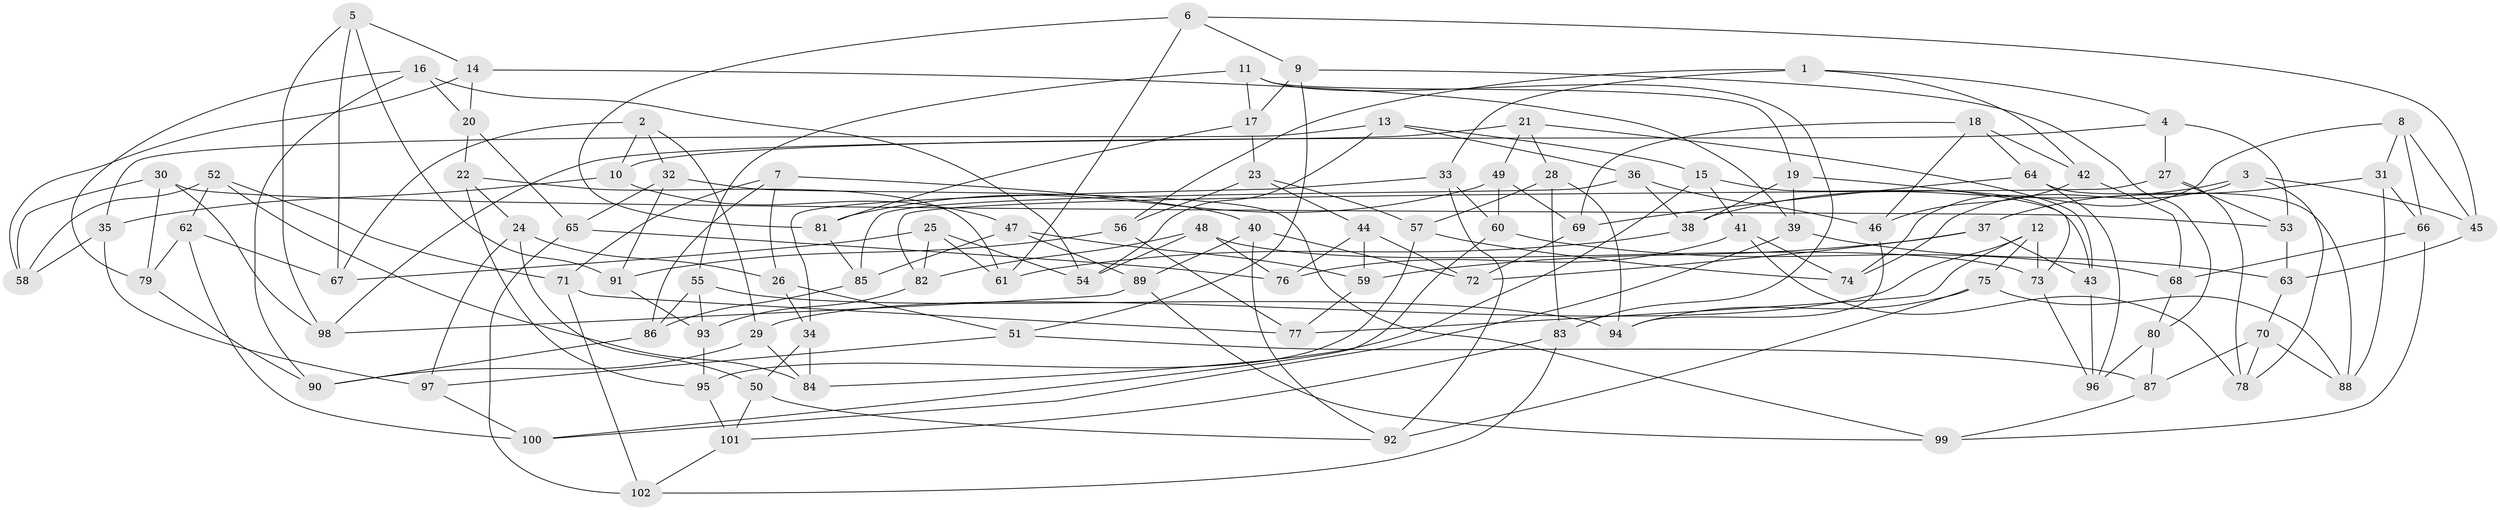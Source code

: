 // Generated by graph-tools (version 1.1) at 2025/38/03/09/25 02:38:02]
// undirected, 102 vertices, 204 edges
graph export_dot {
graph [start="1"]
  node [color=gray90,style=filled];
  1;
  2;
  3;
  4;
  5;
  6;
  7;
  8;
  9;
  10;
  11;
  12;
  13;
  14;
  15;
  16;
  17;
  18;
  19;
  20;
  21;
  22;
  23;
  24;
  25;
  26;
  27;
  28;
  29;
  30;
  31;
  32;
  33;
  34;
  35;
  36;
  37;
  38;
  39;
  40;
  41;
  42;
  43;
  44;
  45;
  46;
  47;
  48;
  49;
  50;
  51;
  52;
  53;
  54;
  55;
  56;
  57;
  58;
  59;
  60;
  61;
  62;
  63;
  64;
  65;
  66;
  67;
  68;
  69;
  70;
  71;
  72;
  73;
  74;
  75;
  76;
  77;
  78;
  79;
  80;
  81;
  82;
  83;
  84;
  85;
  86;
  87;
  88;
  89;
  90;
  91;
  92;
  93;
  94;
  95;
  96;
  97;
  98;
  99;
  100;
  101;
  102;
  1 -- 33;
  1 -- 42;
  1 -- 56;
  1 -- 4;
  2 -- 67;
  2 -- 32;
  2 -- 29;
  2 -- 10;
  3 -- 74;
  3 -- 45;
  3 -- 38;
  3 -- 78;
  4 -- 53;
  4 -- 27;
  4 -- 10;
  5 -- 14;
  5 -- 67;
  5 -- 91;
  5 -- 98;
  6 -- 61;
  6 -- 81;
  6 -- 45;
  6 -- 9;
  7 -- 40;
  7 -- 26;
  7 -- 71;
  7 -- 86;
  8 -- 31;
  8 -- 66;
  8 -- 74;
  8 -- 45;
  9 -- 80;
  9 -- 51;
  9 -- 17;
  10 -- 47;
  10 -- 35;
  11 -- 19;
  11 -- 55;
  11 -- 83;
  11 -- 17;
  12 -- 73;
  12 -- 77;
  12 -- 75;
  12 -- 29;
  13 -- 15;
  13 -- 54;
  13 -- 35;
  13 -- 36;
  14 -- 20;
  14 -- 39;
  14 -- 58;
  15 -- 41;
  15 -- 43;
  15 -- 84;
  16 -- 79;
  16 -- 54;
  16 -- 20;
  16 -- 90;
  17 -- 81;
  17 -- 23;
  18 -- 64;
  18 -- 46;
  18 -- 42;
  18 -- 69;
  19 -- 73;
  19 -- 39;
  19 -- 38;
  20 -- 22;
  20 -- 65;
  21 -- 43;
  21 -- 28;
  21 -- 49;
  21 -- 98;
  22 -- 95;
  22 -- 24;
  22 -- 61;
  23 -- 57;
  23 -- 44;
  23 -- 56;
  24 -- 97;
  24 -- 50;
  24 -- 26;
  25 -- 54;
  25 -- 82;
  25 -- 61;
  25 -- 67;
  26 -- 51;
  26 -- 34;
  27 -- 82;
  27 -- 78;
  27 -- 53;
  28 -- 83;
  28 -- 57;
  28 -- 94;
  29 -- 84;
  29 -- 90;
  30 -- 79;
  30 -- 98;
  30 -- 58;
  30 -- 53;
  31 -- 88;
  31 -- 66;
  31 -- 37;
  32 -- 65;
  32 -- 91;
  32 -- 99;
  33 -- 34;
  33 -- 60;
  33 -- 92;
  34 -- 84;
  34 -- 50;
  35 -- 97;
  35 -- 58;
  36 -- 46;
  36 -- 38;
  36 -- 85;
  37 -- 72;
  37 -- 43;
  37 -- 59;
  38 -- 61;
  39 -- 63;
  39 -- 100;
  40 -- 92;
  40 -- 72;
  40 -- 89;
  41 -- 78;
  41 -- 76;
  41 -- 74;
  42 -- 46;
  42 -- 68;
  43 -- 96;
  44 -- 76;
  44 -- 72;
  44 -- 59;
  45 -- 63;
  46 -- 94;
  47 -- 89;
  47 -- 85;
  47 -- 59;
  48 -- 54;
  48 -- 73;
  48 -- 82;
  48 -- 76;
  49 -- 60;
  49 -- 69;
  49 -- 81;
  50 -- 92;
  50 -- 101;
  51 -- 87;
  51 -- 97;
  52 -- 71;
  52 -- 58;
  52 -- 84;
  52 -- 62;
  53 -- 63;
  55 -- 86;
  55 -- 94;
  55 -- 93;
  56 -- 91;
  56 -- 77;
  57 -- 95;
  57 -- 74;
  59 -- 77;
  60 -- 100;
  60 -- 68;
  62 -- 79;
  62 -- 67;
  62 -- 100;
  63 -- 70;
  64 -- 96;
  64 -- 69;
  64 -- 88;
  65 -- 102;
  65 -- 76;
  66 -- 68;
  66 -- 99;
  68 -- 80;
  69 -- 72;
  70 -- 87;
  70 -- 78;
  70 -- 88;
  71 -- 77;
  71 -- 102;
  73 -- 96;
  75 -- 94;
  75 -- 92;
  75 -- 88;
  79 -- 90;
  80 -- 96;
  80 -- 87;
  81 -- 85;
  82 -- 93;
  83 -- 101;
  83 -- 102;
  85 -- 86;
  86 -- 90;
  87 -- 99;
  89 -- 98;
  89 -- 99;
  91 -- 93;
  93 -- 95;
  95 -- 101;
  97 -- 100;
  101 -- 102;
}
